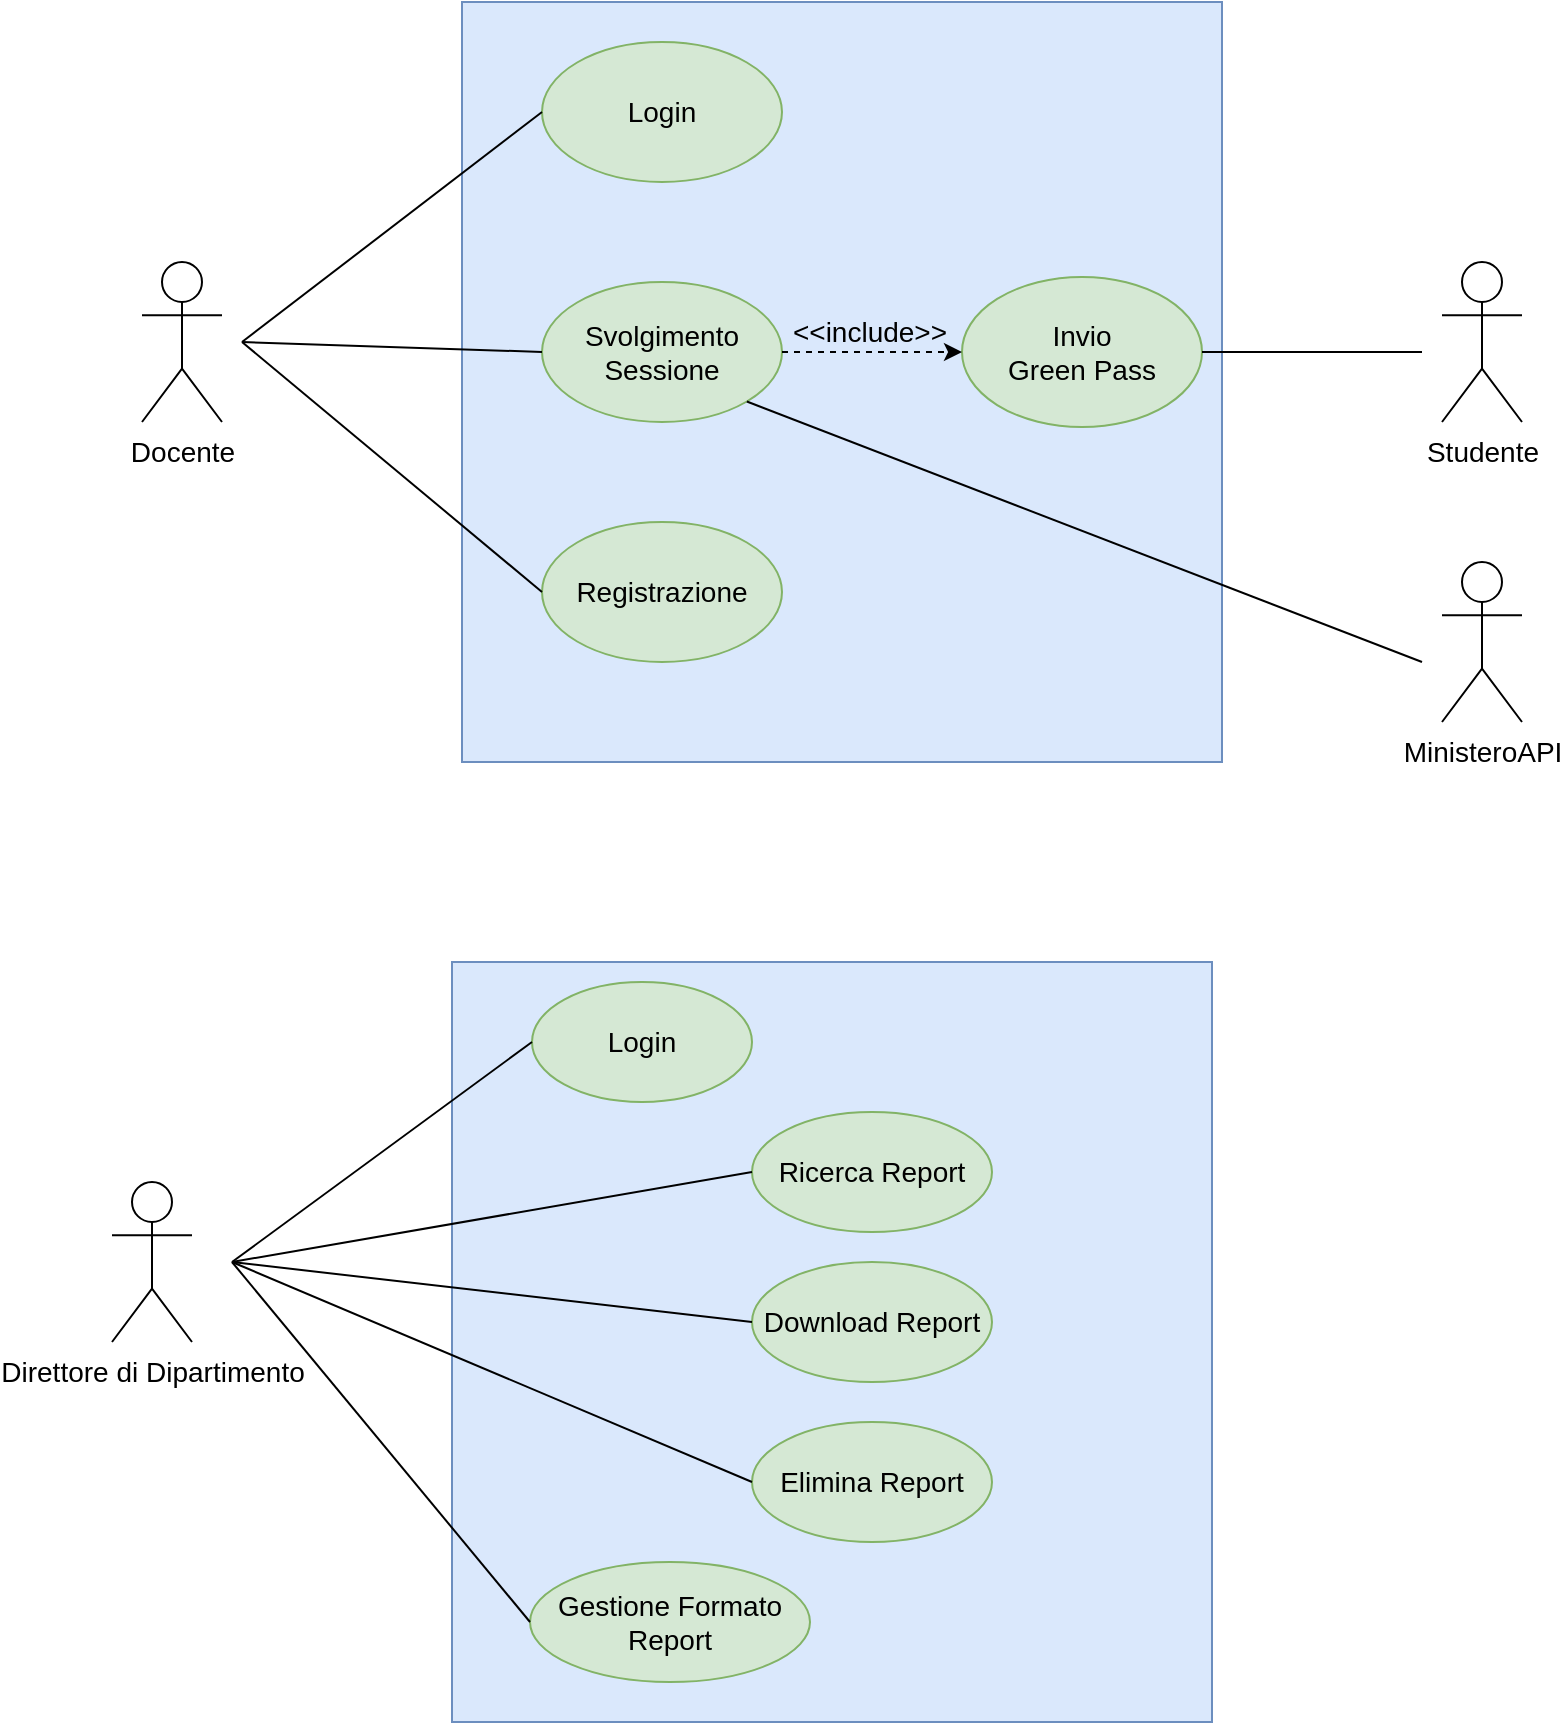 <mxfile version="15.9.1" type="device"><diagram id="re51tre0p1o4M2Y_Dm1f" name="Page-1"><mxGraphModel dx="1038" dy="585" grid="1" gridSize="10" guides="1" tooltips="1" connect="1" arrows="1" fold="1" page="1" pageScale="1" pageWidth="827" pageHeight="1169" math="0" shadow="0"><root><mxCell id="0"/><mxCell id="1" parent="0"/><mxCell id="X0C_vR2DboqddUZpem6x-1" value="&lt;font style=&quot;font-size: 14px&quot;&gt;Docente&lt;/font&gt;" style="shape=umlActor;verticalLabelPosition=bottom;verticalAlign=top;html=1;outlineConnect=0;" parent="1" vertex="1"><mxGeometry x="80" y="170" width="40" height="80" as="geometry"/></mxCell><mxCell id="X0C_vR2DboqddUZpem6x-2" value="" style="whiteSpace=wrap;html=1;aspect=fixed;fillColor=#dae8fc;strokeColor=#6c8ebf;" parent="1" vertex="1"><mxGeometry x="240" y="40" width="380" height="380" as="geometry"/></mxCell><mxCell id="X0C_vR2DboqddUZpem6x-3" value="&lt;font style=&quot;font-size: 14px&quot;&gt;Login&lt;/font&gt;" style="ellipse;whiteSpace=wrap;html=1;fillColor=#d5e8d4;strokeColor=#82b366;" parent="1" vertex="1"><mxGeometry x="280" y="60" width="120" height="70" as="geometry"/></mxCell><mxCell id="X0C_vR2DboqddUZpem6x-4" value="&lt;font style=&quot;font-size: 14px&quot;&gt;Svolgimento Sessione&lt;/font&gt;" style="ellipse;whiteSpace=wrap;html=1;fillColor=#d5e8d4;strokeColor=#82b366;" parent="1" vertex="1"><mxGeometry x="280" y="180" width="120" height="70" as="geometry"/></mxCell><mxCell id="X0C_vR2DboqddUZpem6x-5" value="&lt;font style=&quot;font-size: 14px&quot;&gt;Registrazione&lt;/font&gt;" style="ellipse;whiteSpace=wrap;html=1;fillColor=#d5e8d4;strokeColor=#82b366;" parent="1" vertex="1"><mxGeometry x="280" y="300" width="120" height="70" as="geometry"/></mxCell><mxCell id="X0C_vR2DboqddUZpem6x-6" value="&lt;font style=&quot;font-size: 14px&quot;&gt;Invio &lt;br&gt;Green Pass&lt;/font&gt;" style="ellipse;whiteSpace=wrap;html=1;fillColor=#d5e8d4;strokeColor=#82b366;" parent="1" vertex="1"><mxGeometry x="490" y="177.5" width="120" height="75" as="geometry"/></mxCell><mxCell id="X0C_vR2DboqddUZpem6x-7" value="&lt;font style=&quot;font-size: 14px&quot;&gt;Studente&lt;/font&gt;" style="shape=umlActor;verticalLabelPosition=bottom;verticalAlign=top;html=1;outlineConnect=0;" parent="1" vertex="1"><mxGeometry x="730" y="170" width="40" height="80" as="geometry"/></mxCell><mxCell id="X0C_vR2DboqddUZpem6x-10" value="" style="endArrow=none;html=1;rounded=0;fontSize=14;entryX=0;entryY=0.5;entryDx=0;entryDy=0;" parent="1" target="X0C_vR2DboqddUZpem6x-3" edge="1"><mxGeometry width="50" height="50" relative="1" as="geometry"><mxPoint x="130" y="210" as="sourcePoint"/><mxPoint x="160" y="125" as="targetPoint"/></mxGeometry></mxCell><mxCell id="X0C_vR2DboqddUZpem6x-11" value="" style="endArrow=none;html=1;rounded=0;fontSize=14;entryX=0;entryY=0.5;entryDx=0;entryDy=0;" parent="1" target="X0C_vR2DboqddUZpem6x-4" edge="1"><mxGeometry width="50" height="50" relative="1" as="geometry"><mxPoint x="130" y="210" as="sourcePoint"/><mxPoint x="290" y="105" as="targetPoint"/></mxGeometry></mxCell><mxCell id="X0C_vR2DboqddUZpem6x-12" value="" style="endArrow=none;html=1;rounded=0;fontSize=14;entryX=0;entryY=0.5;entryDx=0;entryDy=0;" parent="1" target="X0C_vR2DboqddUZpem6x-5" edge="1"><mxGeometry width="50" height="50" relative="1" as="geometry"><mxPoint x="130" y="210" as="sourcePoint"/><mxPoint x="290" y="225" as="targetPoint"/></mxGeometry></mxCell><mxCell id="X0C_vR2DboqddUZpem6x-13" value="" style="endArrow=classic;html=1;rounded=0;fontSize=14;entryX=0;entryY=0.5;entryDx=0;entryDy=0;exitX=1;exitY=0.5;exitDx=0;exitDy=0;dashed=1;" parent="1" source="X0C_vR2DboqddUZpem6x-4" target="X0C_vR2DboqddUZpem6x-6" edge="1"><mxGeometry width="50" height="50" relative="1" as="geometry"><mxPoint x="390" y="270" as="sourcePoint"/><mxPoint x="440" y="220" as="targetPoint"/></mxGeometry></mxCell><mxCell id="X0C_vR2DboqddUZpem6x-14" value="&amp;lt;&amp;lt;include&amp;gt;&amp;gt;" style="text;html=1;strokeColor=none;fillColor=none;align=center;verticalAlign=middle;whiteSpace=wrap;rounded=0;fontSize=14;" parent="1" vertex="1"><mxGeometry x="414" y="190" width="60" height="30" as="geometry"/></mxCell><mxCell id="X0C_vR2DboqddUZpem6x-15" value="" style="endArrow=none;html=1;rounded=0;fontSize=14;entryX=1;entryY=0.5;entryDx=0;entryDy=0;" parent="1" target="X0C_vR2DboqddUZpem6x-6" edge="1"><mxGeometry width="50" height="50" relative="1" as="geometry"><mxPoint x="720" y="215" as="sourcePoint"/><mxPoint x="440" y="220" as="targetPoint"/></mxGeometry></mxCell><mxCell id="X0C_vR2DboqddUZpem6x-16" value="&lt;font style=&quot;font-size: 14px&quot;&gt;Direttore di Dipartimento&lt;/font&gt;" style="shape=umlActor;verticalLabelPosition=bottom;verticalAlign=top;html=1;outlineConnect=0;" parent="1" vertex="1"><mxGeometry x="65" y="630" width="40" height="80" as="geometry"/></mxCell><mxCell id="X0C_vR2DboqddUZpem6x-17" value="" style="whiteSpace=wrap;html=1;aspect=fixed;fillColor=#dae8fc;strokeColor=#6c8ebf;" parent="1" vertex="1"><mxGeometry x="235" y="520" width="380" height="380" as="geometry"/></mxCell><mxCell id="X0C_vR2DboqddUZpem6x-18" value="&lt;font style=&quot;font-size: 14px&quot;&gt;Login&lt;/font&gt;" style="ellipse;whiteSpace=wrap;html=1;fillColor=#d5e8d4;strokeColor=#82b366;" parent="1" vertex="1"><mxGeometry x="275" y="530" width="110" height="60" as="geometry"/></mxCell><mxCell id="X0C_vR2DboqddUZpem6x-19" value="&lt;font style=&quot;font-size: 14px&quot;&gt;Ricerca Report&lt;/font&gt;" style="ellipse;whiteSpace=wrap;html=1;fillColor=#d5e8d4;strokeColor=#82b366;" parent="1" vertex="1"><mxGeometry x="385" y="595" width="120" height="60" as="geometry"/></mxCell><mxCell id="X0C_vR2DboqddUZpem6x-20" value="&lt;font style=&quot;font-size: 14px&quot;&gt;Gestione Formato Report&lt;/font&gt;" style="ellipse;whiteSpace=wrap;html=1;fillColor=#d5e8d4;strokeColor=#82b366;" parent="1" vertex="1"><mxGeometry x="274" y="820" width="140" height="60" as="geometry"/></mxCell><mxCell id="X0C_vR2DboqddUZpem6x-23" value="" style="endArrow=none;html=1;rounded=0;fontSize=14;entryX=0;entryY=0.5;entryDx=0;entryDy=0;" parent="1" target="X0C_vR2DboqddUZpem6x-18" edge="1"><mxGeometry width="50" height="50" relative="1" as="geometry"><mxPoint x="125" y="670" as="sourcePoint"/><mxPoint x="155" y="605" as="targetPoint"/></mxGeometry></mxCell><mxCell id="X0C_vR2DboqddUZpem6x-24" value="" style="endArrow=none;html=1;rounded=0;fontSize=14;entryX=0;entryY=0.5;entryDx=0;entryDy=0;" parent="1" target="X0C_vR2DboqddUZpem6x-19" edge="1"><mxGeometry width="50" height="50" relative="1" as="geometry"><mxPoint x="125" y="670" as="sourcePoint"/><mxPoint x="285" y="585" as="targetPoint"/></mxGeometry></mxCell><mxCell id="X0C_vR2DboqddUZpem6x-25" value="" style="endArrow=none;html=1;rounded=0;fontSize=14;entryX=0;entryY=0.5;entryDx=0;entryDy=0;" parent="1" target="X0C_vR2DboqddUZpem6x-20" edge="1"><mxGeometry width="50" height="50" relative="1" as="geometry"><mxPoint x="125" y="670" as="sourcePoint"/><mxPoint x="285" y="705" as="targetPoint"/></mxGeometry></mxCell><mxCell id="X0C_vR2DboqddUZpem6x-30" value="&lt;font style=&quot;font-size: 14px&quot;&gt;Download Report&lt;/font&gt;&lt;span style=&quot;color: rgba(0 , 0 , 0 , 0) ; font-family: monospace ; font-size: 0px&quot;&gt;%3CmxGraphModel%3E%3Croot%3E%3CmxCell%20id%3D%220%22%2F%3E%3CmxCell%20id%3D%221%22%20parent%3D%220%22%2F%3E%3CmxCell%20id%3D%222%22%20value%3D%22%26lt%3Bfont%20style%3D%26quot%3Bfont-size%3A%2014px%26quot%3B%26gt%3BLogin%26lt%3B%2Ffont%26gt%3B%22%20style%3D%22ellipse%3BwhiteSpace%3Dwrap%3Bhtml%3D1%3B%22%20vertex%3D%221%22%20parent%3D%221%22%3E%3CmxGeometry%20x%3D%22280%22%20y%3D%22500%22%20width%3D%22120%22%20height%3D%2270%22%20as%3D%22geometry%22%2F%3E%3C%2FmxCell%3E%3C%2Froot%3E%3C%2FmxGraphModel%3E&lt;/span&gt;" style="ellipse;whiteSpace=wrap;html=1;fillColor=#d5e8d4;strokeColor=#82b366;" parent="1" vertex="1"><mxGeometry x="385" y="670" width="120" height="60" as="geometry"/></mxCell><mxCell id="X0C_vR2DboqddUZpem6x-31" value="&lt;font style=&quot;font-size: 14px&quot;&gt;Elimina Report&lt;/font&gt;" style="ellipse;whiteSpace=wrap;html=1;fillColor=#d5e8d4;strokeColor=#82b366;" parent="1" vertex="1"><mxGeometry x="385" y="750" width="120" height="60" as="geometry"/></mxCell><mxCell id="X0C_vR2DboqddUZpem6x-32" value="" style="endArrow=none;html=1;rounded=0;fontSize=14;entryX=0;entryY=0.5;entryDx=0;entryDy=0;" parent="1" target="X0C_vR2DboqddUZpem6x-30" edge="1"><mxGeometry width="50" height="50" relative="1" as="geometry"><mxPoint x="125" y="670" as="sourcePoint"/><mxPoint x="405.0" y="645" as="targetPoint"/></mxGeometry></mxCell><mxCell id="X0C_vR2DboqddUZpem6x-33" value="" style="endArrow=none;html=1;rounded=0;fontSize=14;entryX=0;entryY=0.5;entryDx=0;entryDy=0;" parent="1" target="X0C_vR2DboqddUZpem6x-31" edge="1"><mxGeometry width="50" height="50" relative="1" as="geometry"><mxPoint x="125" y="670" as="sourcePoint"/><mxPoint x="285" y="735.0" as="targetPoint"/></mxGeometry></mxCell><mxCell id="HYY7YnL4pUds7EhDhYZQ-1" value="&lt;font style=&quot;font-size: 14px&quot;&gt;MinisteroAPI&lt;/font&gt;" style="shape=umlActor;verticalLabelPosition=bottom;verticalAlign=top;html=1;outlineConnect=0;" vertex="1" parent="1"><mxGeometry x="730" y="320" width="40" height="80" as="geometry"/></mxCell><mxCell id="HYY7YnL4pUds7EhDhYZQ-3" value="" style="endArrow=none;html=1;rounded=0;fontSize=14;entryX=1;entryY=1;entryDx=0;entryDy=0;" edge="1" parent="1" target="X0C_vR2DboqddUZpem6x-4"><mxGeometry width="50" height="50" relative="1" as="geometry"><mxPoint x="720" y="370" as="sourcePoint"/><mxPoint x="620" y="225" as="targetPoint"/></mxGeometry></mxCell></root></mxGraphModel></diagram></mxfile>